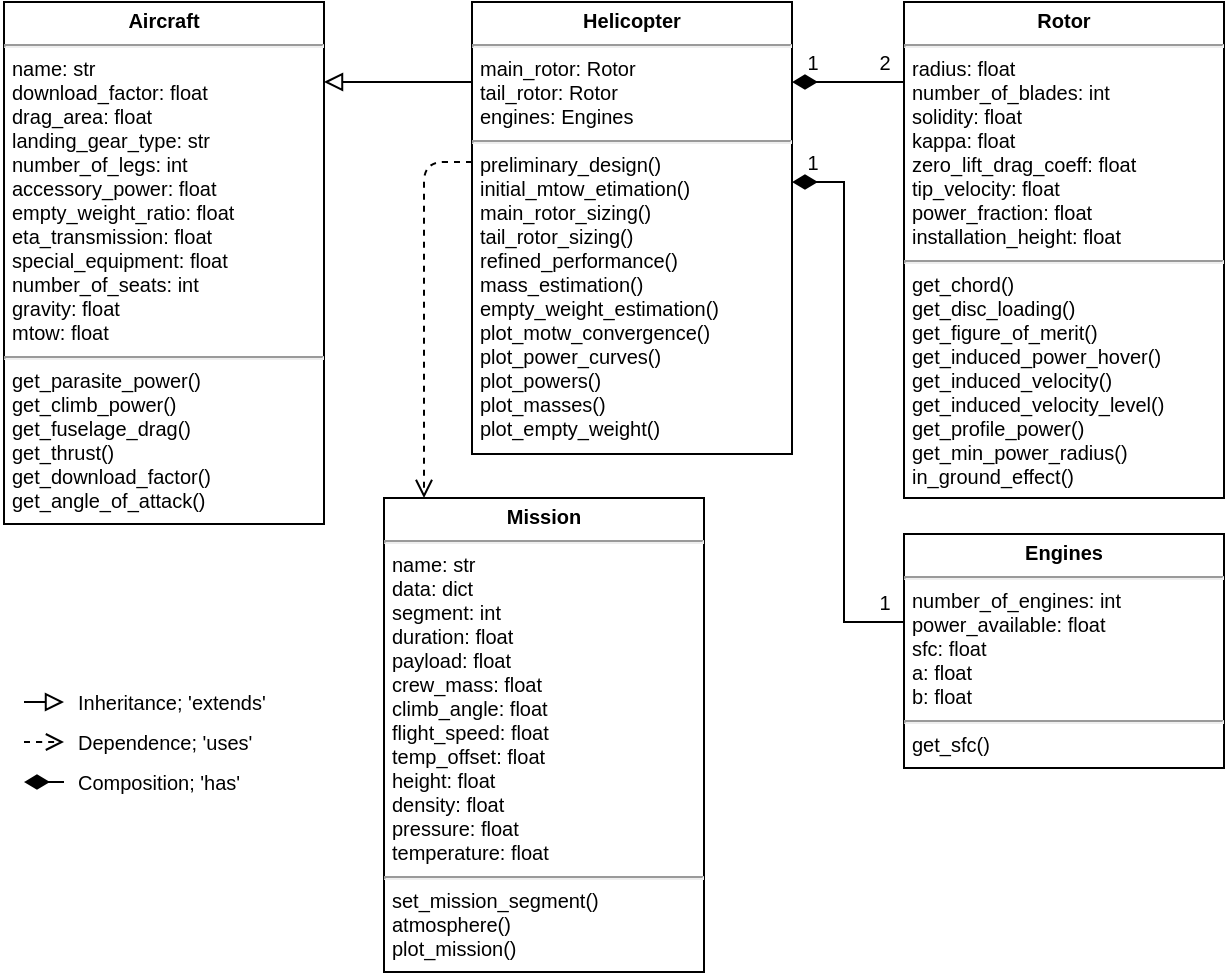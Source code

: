 <mxfile version="16.5.1" type="device"><diagram id="zzfLp2Pfvo_PrpSllrfE" name="Seite-1"><mxGraphModel dx="716" dy="442" grid="1" gridSize="10" guides="1" tooltips="1" connect="1" arrows="1" fold="1" page="1" pageScale="1" pageWidth="827" pageHeight="1169" math="0" shadow="0"><root><mxCell id="0"/><mxCell id="1" parent="0"/><mxCell id="nIn6ZC3m-3GaAJ_v_pof-15" style="edgeStyle=orthogonalEdgeStyle;rounded=0;orthogonalLoop=1;jettySize=auto;html=1;fontSize=10;endArrow=block;endFill=0;shadow=0;sketch=0;endSize=7;" parent="1" source="nIn6ZC3m-3GaAJ_v_pof-14" target="nIn6ZC3m-3GaAJ_v_pof-22" edge="1"><mxGeometry relative="1" as="geometry"><mxPoint x="220.0" y="225" as="targetPoint"/><Array as="points"><mxPoint x="240" y="120"/><mxPoint x="240" y="120"/></Array></mxGeometry></mxCell><mxCell id="nIn6ZC3m-3GaAJ_v_pof-30" style="edgeStyle=orthogonalEdgeStyle;curved=0;rounded=1;sketch=0;orthogonalLoop=1;jettySize=auto;html=1;dashed=1;endArrow=open;endFill=0;shadow=0;endSize=7;" parent="1" source="nIn6ZC3m-3GaAJ_v_pof-14" target="nIn6ZC3m-3GaAJ_v_pof-29" edge="1"><mxGeometry relative="1" as="geometry"><Array as="points"><mxPoint x="250" y="160"/></Array></mxGeometry></mxCell><mxCell id="nIn6ZC3m-3GaAJ_v_pof-14" value="&lt;p style=&quot;margin: 4px 0px 0px ; text-align: center ; font-size: 10px&quot;&gt;&lt;b style=&quot;font-size: 10px&quot;&gt;Helicopter&lt;/b&gt;&lt;/p&gt;&lt;hr style=&quot;font-size: 10px&quot;&gt;&lt;p style=&quot;margin: 0px 0px 0px 4px ; font-size: 10px&quot;&gt;main_rotor: Rotor&lt;/p&gt;&lt;p style=&quot;margin: 0px 0px 0px 4px ; font-size: 10px&quot;&gt;tail_rotor: Rotor&lt;/p&gt;&lt;p style=&quot;margin: 0px 0px 0px 4px ; font-size: 10px&quot;&gt;engines: Engines&lt;/p&gt;&lt;hr style=&quot;font-size: 10px&quot;&gt;&lt;p style=&quot;margin: 0px 0px 0px 4px ; font-size: 10px&quot;&gt;preliminary_design()&lt;/p&gt;&lt;p style=&quot;margin: 0px 0px 0px 4px ; font-size: 10px&quot;&gt;initial_mtow_etimation()&lt;/p&gt;&lt;p style=&quot;margin: 0px 0px 0px 4px ; font-size: 10px&quot;&gt;main_rotor_sizing()&lt;/p&gt;&lt;p style=&quot;margin: 0px 0px 0px 4px ; font-size: 10px&quot;&gt;tail_rotor_sizing()&lt;/p&gt;&lt;p style=&quot;margin: 0px 0px 0px 4px ; font-size: 10px&quot;&gt;refined_performance()&lt;/p&gt;&lt;p style=&quot;margin: 0px 0px 0px 4px ; font-size: 10px&quot;&gt;mass_estimation()&lt;/p&gt;&lt;p style=&quot;margin: 0px 0px 0px 4px ; font-size: 10px&quot;&gt;empty_weight_estimation()&lt;/p&gt;&lt;p style=&quot;margin: 0px 0px 0px 4px ; font-size: 10px&quot;&gt;plot_motw_convergence()&lt;/p&gt;&lt;p style=&quot;margin: 0px 0px 0px 4px ; font-size: 10px&quot;&gt;plot_power_curves()&lt;/p&gt;&lt;p style=&quot;margin: 0px 0px 0px 4px ; font-size: 10px&quot;&gt;plot_powers()&lt;/p&gt;&lt;p style=&quot;margin: 0px 0px 0px 4px ; font-size: 10px&quot;&gt;plot_masses()&lt;/p&gt;&lt;p style=&quot;margin: 0px 0px 0px 4px ; font-size: 10px&quot;&gt;plot_empty_weight()&lt;/p&gt;" style="verticalAlign=top;align=left;overflow=fill;fontSize=10;fontFamily=Helvetica;html=1;shadow=0;sketch=0;" parent="1" vertex="1"><mxGeometry x="274" y="80" width="160" height="226" as="geometry"/></mxCell><mxCell id="nIn6ZC3m-3GaAJ_v_pof-22" value="&lt;p style=&quot;margin: 4px 0px 0px ; text-align: center ; font-size: 10px&quot;&gt;&lt;b style=&quot;font-size: 10px&quot;&gt;Aircraft&lt;/b&gt;&lt;/p&gt;&lt;hr style=&quot;font-size: 10px&quot;&gt;&lt;p style=&quot;margin: 0px 0px 0px 4px ; font-size: 10px&quot;&gt;name: str&lt;br&gt;download_factor: float&lt;br&gt;drag_area: float&lt;br&gt;landing_gear_type: str&lt;br&gt;number_of_legs: int&lt;/p&gt;&lt;p style=&quot;margin: 0px 0px 0px 4px ; font-size: 10px&quot;&gt;accessory_power: float&lt;br&gt;empty_weight_ratio: float&lt;br&gt;eta_transmission: float&lt;br&gt;special_equipment: float&lt;br&gt;number_of_seats: int&lt;br&gt;gravity: float&lt;br&gt;mtow: float&lt;br&gt;&lt;/p&gt;&lt;hr style=&quot;font-size: 10px&quot;&gt;&lt;p style=&quot;margin: 0px 0px 0px 4px ; font-size: 10px&quot;&gt;get_parasite_power()&lt;/p&gt;&lt;p style=&quot;margin: 0px 0px 0px 4px ; font-size: 10px&quot;&gt;get_climb_power()&lt;/p&gt;&lt;p style=&quot;margin: 0px 0px 0px 4px ; font-size: 10px&quot;&gt;get_fuselage_drag()&lt;/p&gt;&lt;p style=&quot;margin: 0px 0px 0px 4px ; font-size: 10px&quot;&gt;get_thrust()&lt;/p&gt;&lt;p style=&quot;margin: 0px 0px 0px 4px ; font-size: 10px&quot;&gt;get_download_factor()&lt;/p&gt;&lt;p style=&quot;margin: 0px 0px 0px 4px ; font-size: 10px&quot;&gt;get_angle_of_attack()&lt;br&gt;&lt;/p&gt;" style="verticalAlign=top;align=left;overflow=fill;fontSize=10;fontFamily=Helvetica;html=1;shadow=0;sketch=0;" parent="1" vertex="1"><mxGeometry x="40" y="80" width="160" height="261" as="geometry"/></mxCell><mxCell id="nIn6ZC3m-3GaAJ_v_pof-24" style="edgeStyle=orthogonalEdgeStyle;rounded=0;sketch=0;orthogonalLoop=1;jettySize=auto;html=1;shadow=0;fontSize=10;endArrow=diamondThin;endFill=1;endSize=10;" parent="1" source="nIn6ZC3m-3GaAJ_v_pof-23" target="nIn6ZC3m-3GaAJ_v_pof-14" edge="1"><mxGeometry relative="1" as="geometry"><Array as="points"><mxPoint x="470" y="120"/><mxPoint x="470" y="120"/></Array></mxGeometry></mxCell><mxCell id="nIn6ZC3m-3GaAJ_v_pof-23" value="&lt;p style=&quot;margin: 4px 0px 0px ; text-align: center ; font-size: 10px&quot;&gt;&lt;b style=&quot;font-size: 10px&quot;&gt;Rotor&lt;/b&gt;&lt;/p&gt;&lt;hr style=&quot;font-size: 10px&quot;&gt;&lt;p style=&quot;margin: 0px 0px 0px 4px ; font-size: 10px&quot;&gt;radius: float&lt;/p&gt;&lt;p style=&quot;margin: 0px 0px 0px 4px ; font-size: 10px&quot;&gt;number_of_blades: int&lt;/p&gt;&lt;p style=&quot;margin: 0px 0px 0px 4px ; font-size: 10px&quot;&gt;solidity: float&lt;/p&gt;&lt;p style=&quot;margin: 0px 0px 0px 4px ; font-size: 10px&quot;&gt;kappa: float&lt;/p&gt;&lt;p style=&quot;margin: 0px 0px 0px 4px ; font-size: 10px&quot;&gt;zero_lift_drag_coeff: float&lt;/p&gt;&lt;p style=&quot;margin: 0px 0px 0px 4px ; font-size: 10px&quot;&gt;tip_velocity: float&lt;/p&gt;&lt;p style=&quot;margin: 0px 0px 0px 4px ; font-size: 10px&quot;&gt;power_fraction: float&lt;/p&gt;&lt;p style=&quot;margin: 0px 0px 0px 4px ; font-size: 10px&quot;&gt;installation_height: float&lt;/p&gt;&lt;hr style=&quot;font-size: 10px&quot;&gt;&lt;p style=&quot;margin: 0px 0px 0px 4px ; font-size: 10px&quot;&gt;get_chord()&lt;/p&gt;&lt;p style=&quot;margin: 0px 0px 0px 4px ; font-size: 10px&quot;&gt;get_disc_loading()&lt;/p&gt;&lt;p style=&quot;margin: 0px 0px 0px 4px ; font-size: 10px&quot;&gt;get_figure_of_merit()&lt;/p&gt;&lt;p style=&quot;margin: 0px 0px 0px 4px ; font-size: 10px&quot;&gt;get_induced_power_hover()&lt;/p&gt;&lt;p style=&quot;margin: 0px 0px 0px 4px ; font-size: 10px&quot;&gt;get_induced_velocity()&lt;/p&gt;&lt;p style=&quot;margin: 0px 0px 0px 4px ; font-size: 10px&quot;&gt;get_induced_velocity_level()&lt;/p&gt;&lt;p style=&quot;margin: 0px 0px 0px 4px ; font-size: 10px&quot;&gt;get_profile_power()&lt;/p&gt;&lt;p style=&quot;margin: 0px 0px 0px 4px ; font-size: 10px&quot;&gt;get_min_power_radius()&lt;/p&gt;&lt;p style=&quot;margin: 0px 0px 0px 4px ; font-size: 10px&quot;&gt;in_ground_effect()&lt;/p&gt;" style="verticalAlign=top;align=left;overflow=fill;fontSize=10;fontFamily=Helvetica;html=1;shadow=0;sketch=0;" parent="1" vertex="1"><mxGeometry x="490" y="80" width="160" height="248" as="geometry"/></mxCell><mxCell id="nIn6ZC3m-3GaAJ_v_pof-25" value="1" style="text;html=1;align=center;verticalAlign=middle;resizable=0;points=[];autosize=1;strokeColor=none;fillColor=none;fontSize=10;shadow=0;" parent="1" vertex="1"><mxGeometry x="434" y="100" width="20" height="20" as="geometry"/></mxCell><mxCell id="nIn6ZC3m-3GaAJ_v_pof-26" value="2" style="text;html=1;align=center;verticalAlign=middle;resizable=0;points=[];autosize=1;strokeColor=none;fillColor=none;fontSize=10;shadow=0;" parent="1" vertex="1"><mxGeometry x="470" y="100" width="20" height="20" as="geometry"/></mxCell><mxCell id="nIn6ZC3m-3GaAJ_v_pof-29" value="&lt;p style=&quot;margin: 4px 0px 0px ; text-align: center ; font-size: 10px&quot;&gt;&lt;b style=&quot;font-size: 10px&quot;&gt;Mission&lt;/b&gt;&lt;/p&gt;&lt;hr style=&quot;font-size: 10px&quot;&gt;&lt;p style=&quot;margin: 0px 0px 0px 4px ; font-size: 10px&quot;&gt;&lt;span&gt;name: str&lt;/span&gt;&lt;br&gt;&lt;/p&gt;&lt;p style=&quot;margin: 0px 0px 0px 4px ; font-size: 10px&quot;&gt;&lt;span&gt;data: dict&lt;/span&gt;&lt;/p&gt;&lt;p style=&quot;margin: 0px 0px 0px 4px ; font-size: 10px&quot;&gt;&lt;span&gt;segment: int&lt;/span&gt;&lt;/p&gt;&lt;p style=&quot;margin: 0px 0px 0px 4px ; font-size: 10px&quot;&gt;&lt;span&gt;duration: float&lt;/span&gt;&lt;/p&gt;&lt;p style=&quot;margin: 0px 0px 0px 4px ; font-size: 10px&quot;&gt;&lt;span&gt;payload: float&lt;/span&gt;&lt;/p&gt;&lt;p style=&quot;margin: 0px 0px 0px 4px ; font-size: 10px&quot;&gt;&lt;span&gt;crew_mass: float&lt;/span&gt;&lt;/p&gt;&lt;p style=&quot;margin: 0px 0px 0px 4px ; font-size: 10px&quot;&gt;&lt;span&gt;climb_angle: float&lt;/span&gt;&lt;/p&gt;&lt;p style=&quot;margin: 0px 0px 0px 4px ; font-size: 10px&quot;&gt;&lt;span&gt;flight_speed: float&lt;/span&gt;&lt;/p&gt;&lt;p style=&quot;margin: 0px 0px 0px 4px ; font-size: 10px&quot;&gt;&lt;span&gt;temp_offset: float&lt;/span&gt;&lt;/p&gt;&lt;p style=&quot;margin: 0px 0px 0px 4px ; font-size: 10px&quot;&gt;&lt;span&gt;height: float&lt;/span&gt;&lt;/p&gt;&lt;p style=&quot;margin: 0px 0px 0px 4px ; font-size: 10px&quot;&gt;&lt;span&gt;density: float&lt;/span&gt;&lt;/p&gt;&lt;p style=&quot;margin: 0px 0px 0px 4px ; font-size: 10px&quot;&gt;&lt;span&gt;pressure: float&lt;/span&gt;&lt;/p&gt;&lt;p style=&quot;margin: 0px 0px 0px 4px ; font-size: 10px&quot;&gt;&lt;span&gt;temperature: float&lt;/span&gt;&lt;/p&gt;&lt;hr style=&quot;font-size: 10px&quot;&gt;&lt;p style=&quot;margin: 0px 0px 0px 4px ; font-size: 10px&quot;&gt;set_mission_segment()&lt;/p&gt;&lt;p style=&quot;margin: 0px 0px 0px 4px ; font-size: 10px&quot;&gt;atmosphere()&lt;/p&gt;&lt;p style=&quot;margin: 0px 0px 0px 4px ; font-size: 10px&quot;&gt;plot_mission()&lt;/p&gt;&lt;p style=&quot;margin: 0px 0px 0px 4px ; font-size: 10px&quot;&gt;&lt;br&gt;&lt;/p&gt;" style="verticalAlign=top;align=left;overflow=fill;fontSize=10;fontFamily=Helvetica;html=1;shadow=0;sketch=0;" parent="1" vertex="1"><mxGeometry x="230" y="328" width="160" height="237" as="geometry"/></mxCell><mxCell id="nIn6ZC3m-3GaAJ_v_pof-33" style="edgeStyle=orthogonalEdgeStyle;rounded=0;orthogonalLoop=1;jettySize=auto;html=1;fontSize=10;endArrow=block;endFill=0;shadow=0;sketch=0;endSize=7;" parent="1" edge="1"><mxGeometry relative="1" as="geometry"><mxPoint x="50" y="430" as="sourcePoint"/><mxPoint x="70" y="430" as="targetPoint"/><Array as="points"><mxPoint x="50" y="430"/><mxPoint x="50" y="430"/></Array></mxGeometry></mxCell><mxCell id="nIn6ZC3m-3GaAJ_v_pof-34" value="Inheritance; 'extends'" style="text;html=1;align=left;verticalAlign=middle;resizable=0;points=[];autosize=1;strokeColor=none;fillColor=none;fontSize=10;" parent="1" vertex="1"><mxGeometry x="75" y="420" width="110" height="20" as="geometry"/></mxCell><mxCell id="nIn6ZC3m-3GaAJ_v_pof-35" style="edgeStyle=orthogonalEdgeStyle;curved=0;rounded=1;sketch=0;orthogonalLoop=1;jettySize=auto;html=1;dashed=1;endArrow=open;endFill=0;shadow=0;endSize=7;" parent="1" edge="1"><mxGeometry relative="1" as="geometry"><mxPoint x="50" y="450" as="sourcePoint"/><mxPoint x="70" y="450" as="targetPoint"/><Array as="points"><mxPoint x="65" y="450"/></Array></mxGeometry></mxCell><mxCell id="nIn6ZC3m-3GaAJ_v_pof-36" value="Dependence; 'uses'" style="text;html=1;align=left;verticalAlign=middle;resizable=0;points=[];autosize=1;strokeColor=none;fillColor=none;fontSize=10;" parent="1" vertex="1"><mxGeometry x="75" y="440" width="100" height="20" as="geometry"/></mxCell><mxCell id="nIn6ZC3m-3GaAJ_v_pof-68" style="edgeStyle=orthogonalEdgeStyle;rounded=0;orthogonalLoop=1;jettySize=auto;html=1;fontSize=10;endArrow=diamondThin;endFill=1;shadow=0;sketch=0;endSize=10;" parent="1" edge="1"><mxGeometry relative="1" as="geometry"><mxPoint x="70" y="470" as="sourcePoint"/><mxPoint x="50" y="470" as="targetPoint"/><Array as="points"><mxPoint x="70" y="470"/><mxPoint x="70" y="470"/></Array></mxGeometry></mxCell><mxCell id="nIn6ZC3m-3GaAJ_v_pof-69" value="Composition; 'has'" style="text;html=1;align=left;verticalAlign=middle;resizable=0;points=[];autosize=1;strokeColor=none;fillColor=none;fontSize=10;" parent="1" vertex="1"><mxGeometry x="75" y="460" width="100" height="20" as="geometry"/></mxCell><mxCell id="5hRtE-ERJVv0ELZSNPhQ-1" value="&lt;p style=&quot;margin: 4px 0px 0px ; text-align: center ; font-size: 10px&quot;&gt;&lt;b style=&quot;font-size: 10px&quot;&gt;Engines&lt;/b&gt;&lt;/p&gt;&lt;hr style=&quot;font-size: 10px&quot;&gt;&lt;p style=&quot;margin: 0px 0px 0px 4px ; font-size: 10px&quot;&gt;number_of_engines: int&lt;/p&gt;&lt;p style=&quot;margin: 0px 0px 0px 4px ; font-size: 10px&quot;&gt;power_available: float&lt;/p&gt;&lt;p style=&quot;margin: 0px 0px 0px 4px ; font-size: 10px&quot;&gt;sfc: float&lt;/p&gt;&lt;p style=&quot;margin: 0px 0px 0px 4px ; font-size: 10px&quot;&gt;a: float&lt;/p&gt;&lt;p style=&quot;margin: 0px 0px 0px 4px ; font-size: 10px&quot;&gt;b: float&lt;/p&gt;&lt;hr style=&quot;font-size: 10px&quot;&gt;&lt;p style=&quot;margin: 0px 0px 0px 4px ; font-size: 10px&quot;&gt;get_sfc()&lt;/p&gt;" style="verticalAlign=top;align=left;overflow=fill;fontSize=10;fontFamily=Helvetica;html=1;shadow=0;sketch=0;" vertex="1" parent="1"><mxGeometry x="490" y="346" width="160" height="117" as="geometry"/></mxCell><mxCell id="5hRtE-ERJVv0ELZSNPhQ-2" style="edgeStyle=orthogonalEdgeStyle;rounded=0;sketch=0;orthogonalLoop=1;jettySize=auto;html=1;shadow=0;fontSize=10;endArrow=diamondThin;endFill=1;endSize=10;" edge="1" parent="1" source="5hRtE-ERJVv0ELZSNPhQ-1" target="nIn6ZC3m-3GaAJ_v_pof-14"><mxGeometry relative="1" as="geometry"><Array as="points"><mxPoint x="460" y="390"/><mxPoint x="460" y="170"/></Array><mxPoint x="500" y="130" as="sourcePoint"/><mxPoint x="444" y="130" as="targetPoint"/></mxGeometry></mxCell><mxCell id="5hRtE-ERJVv0ELZSNPhQ-3" value="1" style="text;html=1;align=center;verticalAlign=middle;resizable=0;points=[];autosize=1;strokeColor=none;fillColor=none;fontSize=10;shadow=0;" vertex="1" parent="1"><mxGeometry x="434" y="150" width="20" height="20" as="geometry"/></mxCell><mxCell id="5hRtE-ERJVv0ELZSNPhQ-4" value="1" style="text;html=1;align=center;verticalAlign=middle;resizable=0;points=[];autosize=1;strokeColor=none;fillColor=none;fontSize=10;shadow=0;" vertex="1" parent="1"><mxGeometry x="470" y="370" width="20" height="20" as="geometry"/></mxCell></root></mxGraphModel></diagram></mxfile>